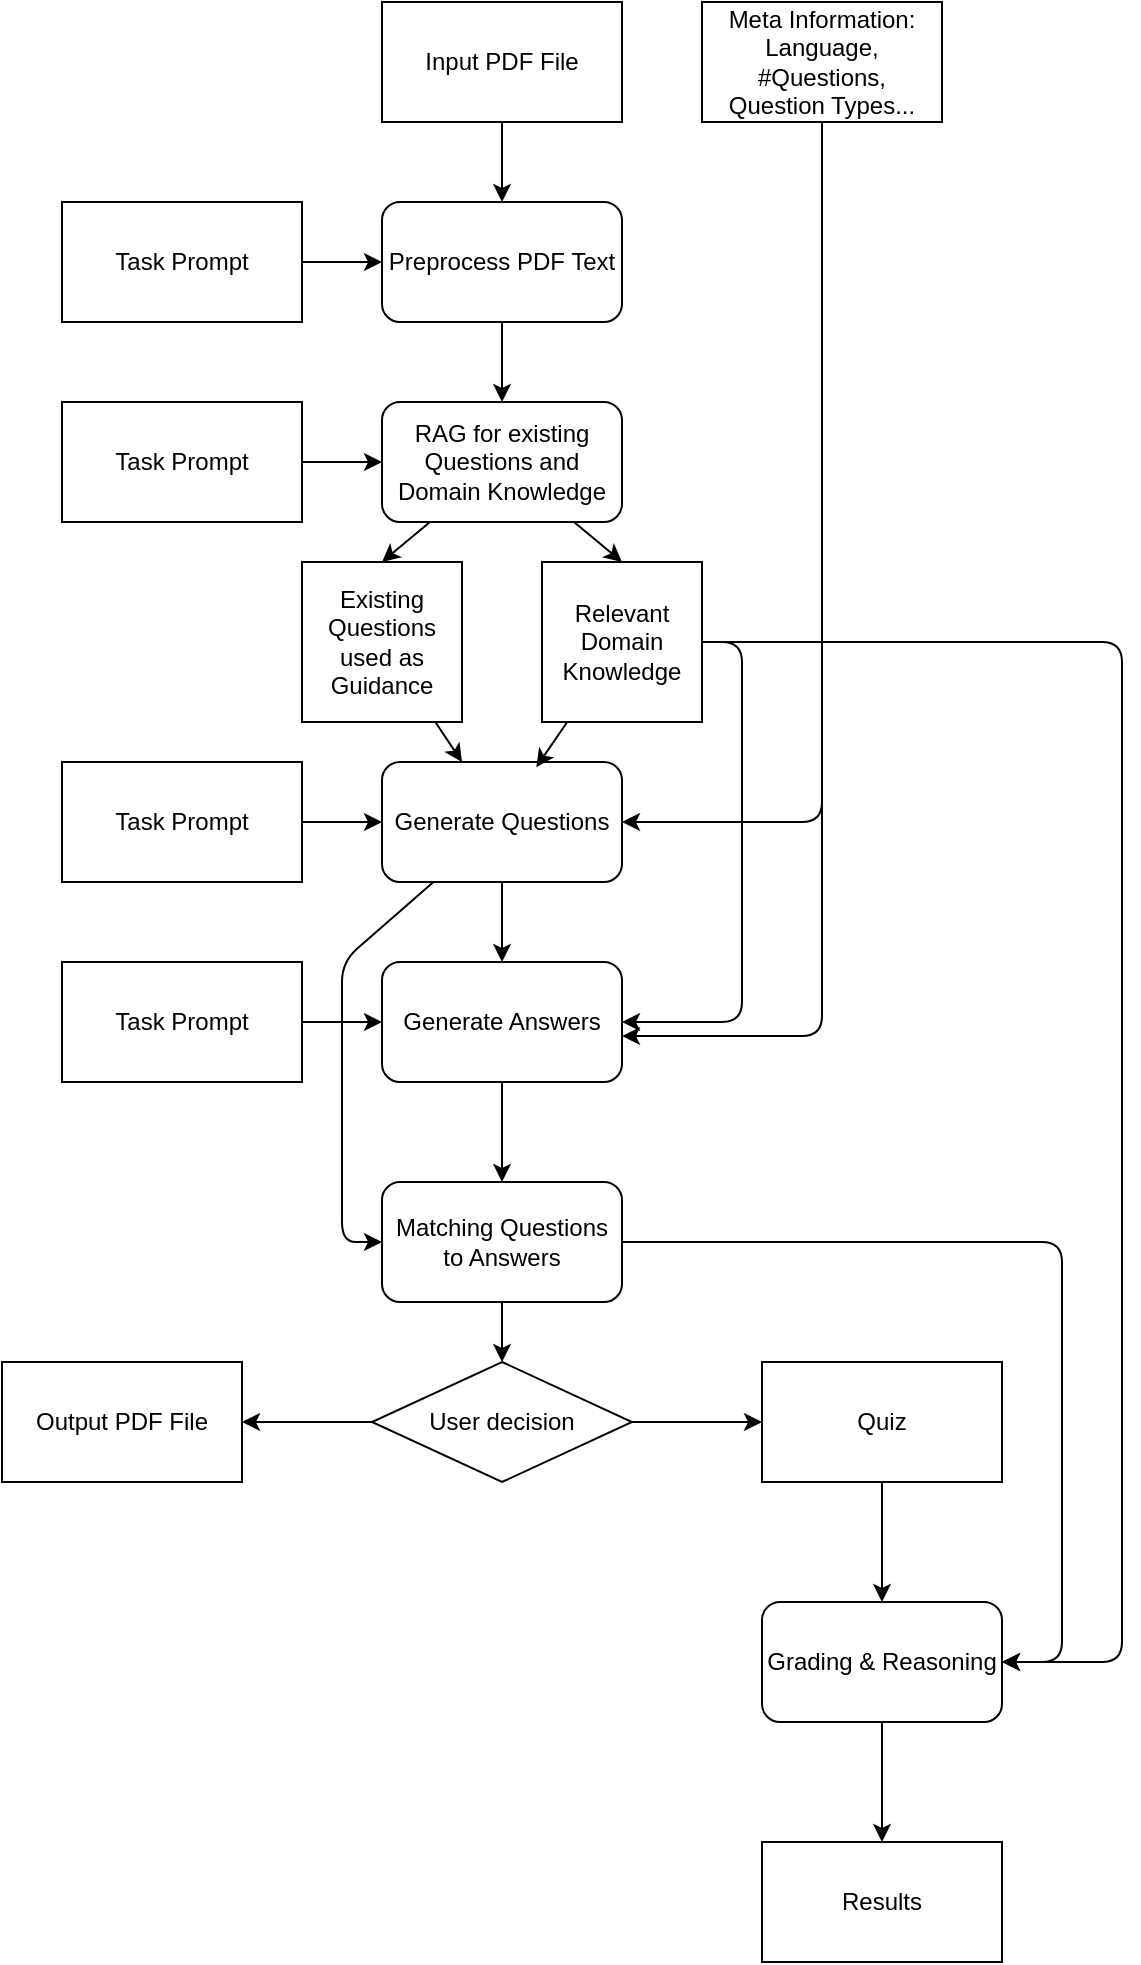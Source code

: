 <mxfile>
    <diagram id="8b5wSaXV6puJ_BWAJ90r" name="Page-1">
        <mxGraphModel dx="1358" dy="615" grid="1" gridSize="10" guides="1" tooltips="1" connect="1" arrows="1" fold="1" page="1" pageScale="1" pageWidth="850" pageHeight="1100" math="0" shadow="0">
            <root>
                <mxCell id="0"/>
                <mxCell id="1" parent="0"/>
                <mxCell id="5" style="edgeStyle=none;html=1;" parent="1" source="2" target="3" edge="1">
                    <mxGeometry relative="1" as="geometry"/>
                </mxCell>
                <mxCell id="2" value="Preprocess PDF Text" style="rounded=1;whiteSpace=wrap;html=1;" parent="1" vertex="1">
                    <mxGeometry x="210" y="110" width="120" height="60" as="geometry"/>
                </mxCell>
                <mxCell id="19" style="edgeStyle=none;html=1;entryX=0.5;entryY=0;entryDx=0;entryDy=0;" parent="1" source="3" target="18" edge="1">
                    <mxGeometry relative="1" as="geometry"/>
                </mxCell>
                <mxCell id="20" style="edgeStyle=none;html=1;entryX=0.5;entryY=0;entryDx=0;entryDy=0;" parent="1" source="3" target="17" edge="1">
                    <mxGeometry relative="1" as="geometry"/>
                </mxCell>
                <mxCell id="3" value="RAG for existing Questions and Domain Knowledge" style="rounded=1;whiteSpace=wrap;html=1;" parent="1" vertex="1">
                    <mxGeometry x="210" y="210" width="120" height="60" as="geometry"/>
                </mxCell>
                <mxCell id="26" style="edgeStyle=none;html=1;entryX=0.5;entryY=0;entryDx=0;entryDy=0;" parent="1" source="4" target="25" edge="1">
                    <mxGeometry relative="1" as="geometry"/>
                </mxCell>
                <mxCell id="34" style="edgeStyle=none;html=1;entryX=0;entryY=0.5;entryDx=0;entryDy=0;" parent="1" source="4" target="35" edge="1">
                    <mxGeometry relative="1" as="geometry">
                        <mxPoint x="181.154" y="700" as="targetPoint"/>
                        <Array as="points">
                            <mxPoint x="190" y="490"/>
                            <mxPoint x="190" y="630"/>
                        </Array>
                    </mxGeometry>
                </mxCell>
                <mxCell id="4" value="Generate Questions" style="rounded=1;whiteSpace=wrap;html=1;" parent="1" vertex="1">
                    <mxGeometry x="210" y="390" width="120" height="60" as="geometry"/>
                </mxCell>
                <mxCell id="8" style="edgeStyle=none;html=1;entryX=0.5;entryY=0;entryDx=0;entryDy=0;" parent="1" source="7" target="2" edge="1">
                    <mxGeometry relative="1" as="geometry"/>
                </mxCell>
                <mxCell id="7" value="Input PDF File" style="rounded=0;whiteSpace=wrap;html=1;" parent="1" vertex="1">
                    <mxGeometry x="210" y="10" width="120" height="60" as="geometry"/>
                </mxCell>
                <mxCell id="10" style="edgeStyle=none;html=1;entryX=1;entryY=0.5;entryDx=0;entryDy=0;" parent="1" source="9" target="4" edge="1">
                    <mxGeometry relative="1" as="geometry">
                        <Array as="points">
                            <mxPoint x="430" y="420"/>
                        </Array>
                    </mxGeometry>
                </mxCell>
                <mxCell id="9" value="Meta Information:&lt;br&gt;Language, #Questions,&lt;div&gt;Question Types...&lt;/div&gt;" style="rounded=0;whiteSpace=wrap;html=1;" parent="1" vertex="1">
                    <mxGeometry x="370" y="10" width="120" height="60" as="geometry"/>
                </mxCell>
                <mxCell id="12" style="edgeStyle=none;html=1;entryX=0;entryY=0.5;entryDx=0;entryDy=0;" parent="1" source="11" target="2" edge="1">
                    <mxGeometry relative="1" as="geometry"/>
                </mxCell>
                <mxCell id="11" value="Task Prompt" style="rounded=0;whiteSpace=wrap;html=1;" parent="1" vertex="1">
                    <mxGeometry x="50" y="110" width="120" height="60" as="geometry"/>
                </mxCell>
                <mxCell id="14" style="edgeStyle=none;html=1;" parent="1" source="13" target="3" edge="1">
                    <mxGeometry relative="1" as="geometry"/>
                </mxCell>
                <mxCell id="13" value="Task Prompt" style="rounded=0;whiteSpace=wrap;html=1;" parent="1" vertex="1">
                    <mxGeometry x="50" y="210" width="120" height="60" as="geometry"/>
                </mxCell>
                <mxCell id="16" style="edgeStyle=none;html=1;entryX=0;entryY=0.5;entryDx=0;entryDy=0;" parent="1" source="15" target="4" edge="1">
                    <mxGeometry relative="1" as="geometry"/>
                </mxCell>
                <mxCell id="15" value="Task Prompt" style="rounded=0;whiteSpace=wrap;html=1;" parent="1" vertex="1">
                    <mxGeometry x="50" y="390" width="120" height="60" as="geometry"/>
                </mxCell>
                <mxCell id="27" style="edgeStyle=none;html=1;entryX=1;entryY=0.5;entryDx=0;entryDy=0;" parent="1" source="17" target="25" edge="1">
                    <mxGeometry relative="1" as="geometry">
                        <Array as="points">
                            <mxPoint x="390" y="330"/>
                            <mxPoint x="390" y="520"/>
                        </Array>
                    </mxGeometry>
                </mxCell>
                <mxCell id="17" value="Relevant Domain&lt;br&gt;Knowledge" style="rounded=0;whiteSpace=wrap;html=1;" parent="1" vertex="1">
                    <mxGeometry x="290" y="290" width="80" height="80" as="geometry"/>
                </mxCell>
                <mxCell id="21" style="edgeStyle=none;html=1;" parent="1" source="18" target="4" edge="1">
                    <mxGeometry relative="1" as="geometry"/>
                </mxCell>
                <mxCell id="18" value="Existing Questions&lt;div&gt;used as Guidance&lt;/div&gt;" style="rounded=0;whiteSpace=wrap;html=1;" parent="1" vertex="1">
                    <mxGeometry x="170" y="290" width="80" height="80" as="geometry"/>
                </mxCell>
                <mxCell id="22" style="edgeStyle=none;html=1;entryX=0.643;entryY=0.043;entryDx=0;entryDy=0;entryPerimeter=0;" parent="1" source="17" target="4" edge="1">
                    <mxGeometry relative="1" as="geometry"/>
                </mxCell>
                <mxCell id="29" style="edgeStyle=none;html=1;entryX=0;entryY=0.5;entryDx=0;entryDy=0;" parent="1" source="24" target="25" edge="1">
                    <mxGeometry relative="1" as="geometry"/>
                </mxCell>
                <mxCell id="24" value="Task Prompt" style="rounded=0;whiteSpace=wrap;html=1;" parent="1" vertex="1">
                    <mxGeometry x="50" y="490" width="120" height="60" as="geometry"/>
                </mxCell>
                <mxCell id="33" style="edgeStyle=none;html=1;" parent="1" source="25" target="35" edge="1">
                    <mxGeometry relative="1" as="geometry">
                        <mxPoint x="410" y="690" as="targetPoint"/>
                    </mxGeometry>
                </mxCell>
                <mxCell id="51" style="edgeStyle=none;html=1;entryX=1;entryY=0.5;entryDx=0;entryDy=0;exitX=1;exitY=0.5;exitDx=0;exitDy=0;" edge="1" parent="1" source="17" target="49">
                    <mxGeometry relative="1" as="geometry">
                        <Array as="points">
                            <mxPoint x="580" y="330"/>
                            <mxPoint x="580" y="640"/>
                            <mxPoint x="580" y="840"/>
                        </Array>
                    </mxGeometry>
                </mxCell>
                <mxCell id="25" value="Generate Answers" style="rounded=1;whiteSpace=wrap;html=1;" parent="1" vertex="1">
                    <mxGeometry x="210" y="490" width="120" height="60" as="geometry"/>
                </mxCell>
                <mxCell id="28" style="edgeStyle=none;html=1;entryX=1;entryY=0.617;entryDx=0;entryDy=0;entryPerimeter=0;" parent="1" source="9" target="25" edge="1">
                    <mxGeometry relative="1" as="geometry">
                        <Array as="points">
                            <mxPoint x="430" y="527"/>
                        </Array>
                    </mxGeometry>
                </mxCell>
                <mxCell id="43" style="edgeStyle=none;html=1;" parent="1" source="35" target="42" edge="1">
                    <mxGeometry relative="1" as="geometry"/>
                </mxCell>
                <mxCell id="55" style="edgeStyle=none;html=1;" edge="1" parent="1" source="35">
                    <mxGeometry relative="1" as="geometry">
                        <mxPoint x="520" y="840" as="targetPoint"/>
                        <Array as="points">
                            <mxPoint x="550" y="630"/>
                            <mxPoint x="550" y="840"/>
                        </Array>
                    </mxGeometry>
                </mxCell>
                <mxCell id="35" value="Matching Questions to Answers" style="rounded=1;whiteSpace=wrap;html=1;" parent="1" vertex="1">
                    <mxGeometry x="210" y="600" width="120" height="60" as="geometry"/>
                </mxCell>
                <mxCell id="37" value="Output PDF File" style="rounded=0;whiteSpace=wrap;html=1;" parent="1" vertex="1">
                    <mxGeometry x="20" y="690" width="120" height="60" as="geometry"/>
                </mxCell>
                <mxCell id="50" style="edgeStyle=none;html=1;entryX=0.5;entryY=0;entryDx=0;entryDy=0;" edge="1" parent="1" source="39" target="49">
                    <mxGeometry relative="1" as="geometry"/>
                </mxCell>
                <mxCell id="39" value="Quiz" style="rounded=0;whiteSpace=wrap;html=1;" parent="1" vertex="1">
                    <mxGeometry x="400" y="690" width="120" height="60" as="geometry"/>
                </mxCell>
                <mxCell id="47" style="edgeStyle=none;html=1;entryX=0;entryY=0.5;entryDx=0;entryDy=0;" edge="1" parent="1" source="42" target="39">
                    <mxGeometry relative="1" as="geometry"/>
                </mxCell>
                <mxCell id="48" style="edgeStyle=none;html=1;entryX=1;entryY=0.5;entryDx=0;entryDy=0;" edge="1" parent="1" source="42" target="37">
                    <mxGeometry relative="1" as="geometry"/>
                </mxCell>
                <mxCell id="42" value="User decision" style="rhombus;whiteSpace=wrap;html=1;" parent="1" vertex="1">
                    <mxGeometry x="205" y="690" width="130" height="60" as="geometry"/>
                </mxCell>
                <mxCell id="54" style="edgeStyle=none;html=1;entryX=0.5;entryY=0;entryDx=0;entryDy=0;" edge="1" parent="1" source="49" target="53">
                    <mxGeometry relative="1" as="geometry"/>
                </mxCell>
                <mxCell id="49" value="Grading &amp;amp; Reasoning" style="rounded=1;whiteSpace=wrap;html=1;" vertex="1" parent="1">
                    <mxGeometry x="400" y="810" width="120" height="60" as="geometry"/>
                </mxCell>
                <mxCell id="53" value="Results" style="rounded=0;whiteSpace=wrap;html=1;" vertex="1" parent="1">
                    <mxGeometry x="400" y="930" width="120" height="60" as="geometry"/>
                </mxCell>
            </root>
        </mxGraphModel>
    </diagram>
</mxfile>